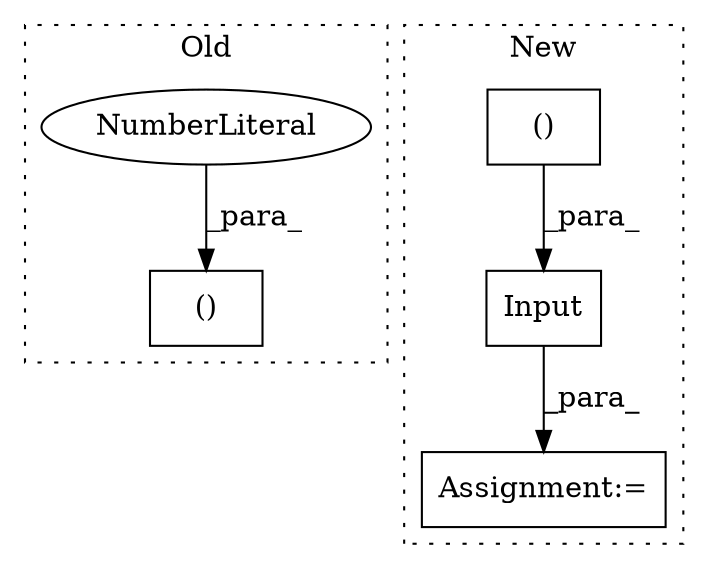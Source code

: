 digraph G {
subgraph cluster0 {
1 [label="()" a="106" s="3128" l="29" shape="box"];
5 [label="NumberLiteral" a="34" s="3142" l="1" shape="ellipse"];
label = "Old";
style="dotted";
}
subgraph cluster1 {
2 [label="Input" a="32" s="3347,3383" l="11,2" shape="box"];
3 [label="Assignment:=" a="7" s="3433" l="1" shape="box"];
4 [label="()" a="106" s="3358" l="25" shape="box"];
label = "New";
style="dotted";
}
2 -> 3 [label="_para_"];
4 -> 2 [label="_para_"];
5 -> 1 [label="_para_"];
}